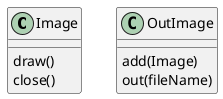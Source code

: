 @startuml img/class.png

class "Image" as Image {
  draw()
  close()
}

class "OutImage" {
  add(Image)
  out(fileName)
}

@enduml
